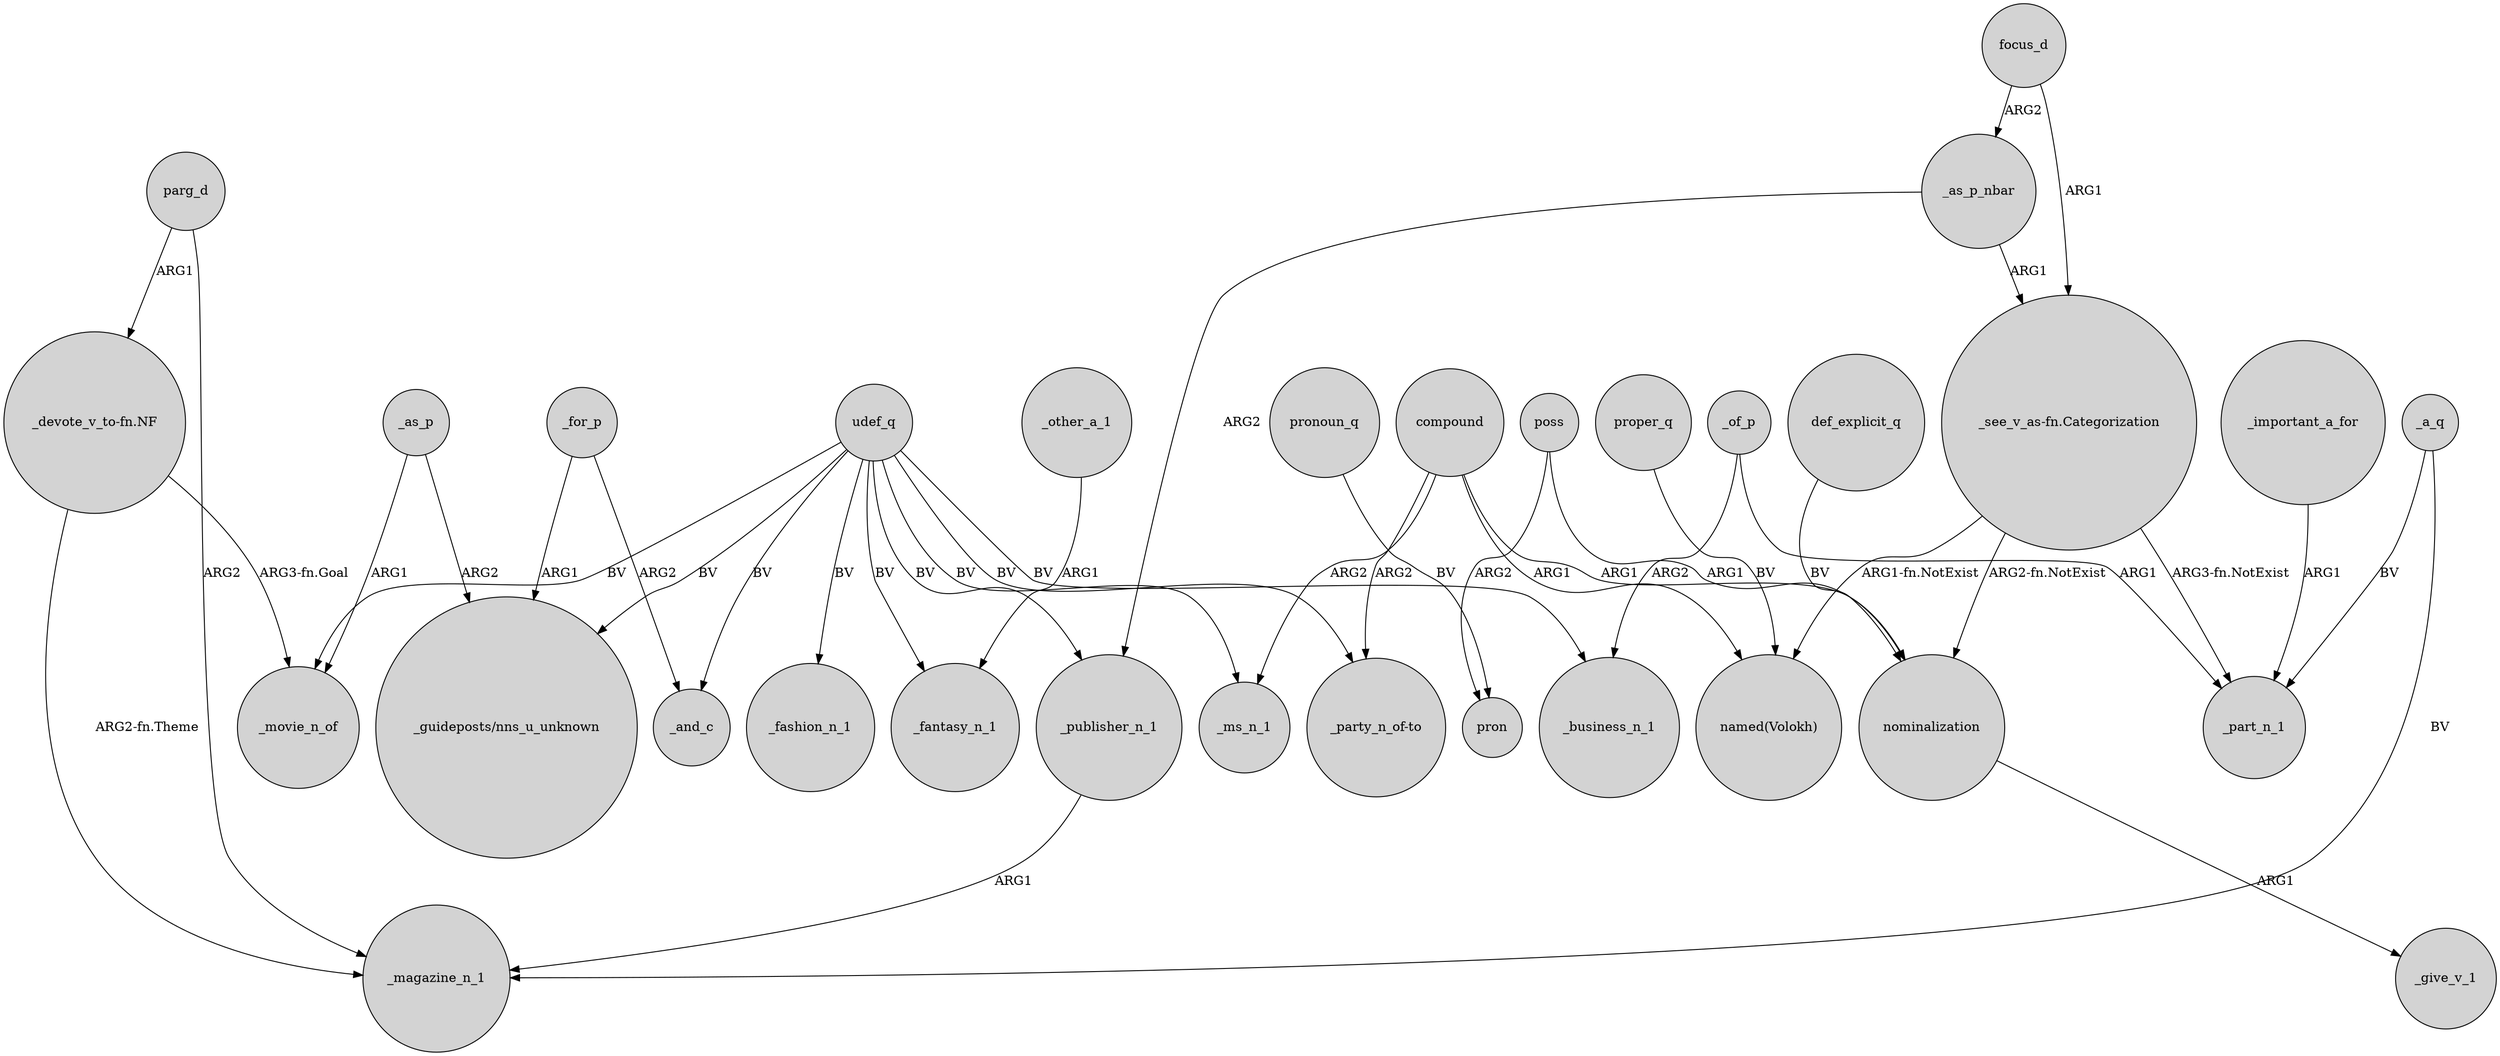 digraph {
	node [shape=circle style=filled]
	_as_p -> "_guideposts/nns_u_unknown" [label=ARG2]
	udef_q -> _publisher_n_1 [label=BV]
	"_see_v_as-fn.Categorization" -> "named(Volokh)" [label="ARG1-fn.NotExist"]
	poss -> pron [label=ARG2]
	focus_d -> "_see_v_as-fn.Categorization" [label=ARG1]
	_for_p -> "_guideposts/nns_u_unknown" [label=ARG1]
	udef_q -> "_party_n_of-to" [label=BV]
	udef_q -> "_guideposts/nns_u_unknown" [label=BV]
	_for_p -> _and_c [label=ARG2]
	_as_p_nbar -> "_see_v_as-fn.Categorization" [label=ARG1]
	compound -> "named(Volokh)" [label=ARG1]
	_of_p -> _part_n_1 [label=ARG1]
	compound -> _ms_n_1 [label=ARG2]
	poss -> nominalization [label=ARG1]
	_of_p -> _business_n_1 [label=ARG2]
	_as_p -> _movie_n_of [label=ARG1]
	"_devote_v_to-fn.NF" -> _movie_n_of [label="ARG3-fn.Goal"]
	pronoun_q -> pron [label=BV]
	udef_q -> _ms_n_1 [label=BV]
	proper_q -> "named(Volokh)" [label=BV]
	_as_p_nbar -> _publisher_n_1 [label=ARG2]
	_other_a_1 -> _fantasy_n_1 [label=ARG1]
	"_devote_v_to-fn.NF" -> _magazine_n_1 [label="ARG2-fn.Theme"]
	"_see_v_as-fn.Categorization" -> _part_n_1 [label="ARG3-fn.NotExist"]
	udef_q -> _fantasy_n_1 [label=BV]
	nominalization -> _give_v_1 [label=ARG1]
	udef_q -> _business_n_1 [label=BV]
	parg_d -> "_devote_v_to-fn.NF" [label=ARG1]
	focus_d -> _as_p_nbar [label=ARG2]
	def_explicit_q -> nominalization [label=BV]
	_publisher_n_1 -> _magazine_n_1 [label=ARG1]
	udef_q -> _fashion_n_1 [label=BV]
	parg_d -> _magazine_n_1 [label=ARG2]
	_important_a_for -> _part_n_1 [label=ARG1]
	udef_q -> _and_c [label=BV]
	compound -> "_party_n_of-to" [label=ARG2]
	_a_q -> _part_n_1 [label=BV]
	compound -> nominalization [label=ARG1]
	"_see_v_as-fn.Categorization" -> nominalization [label="ARG2-fn.NotExist"]
	udef_q -> _movie_n_of [label=BV]
	_a_q -> _magazine_n_1 [label=BV]
}
